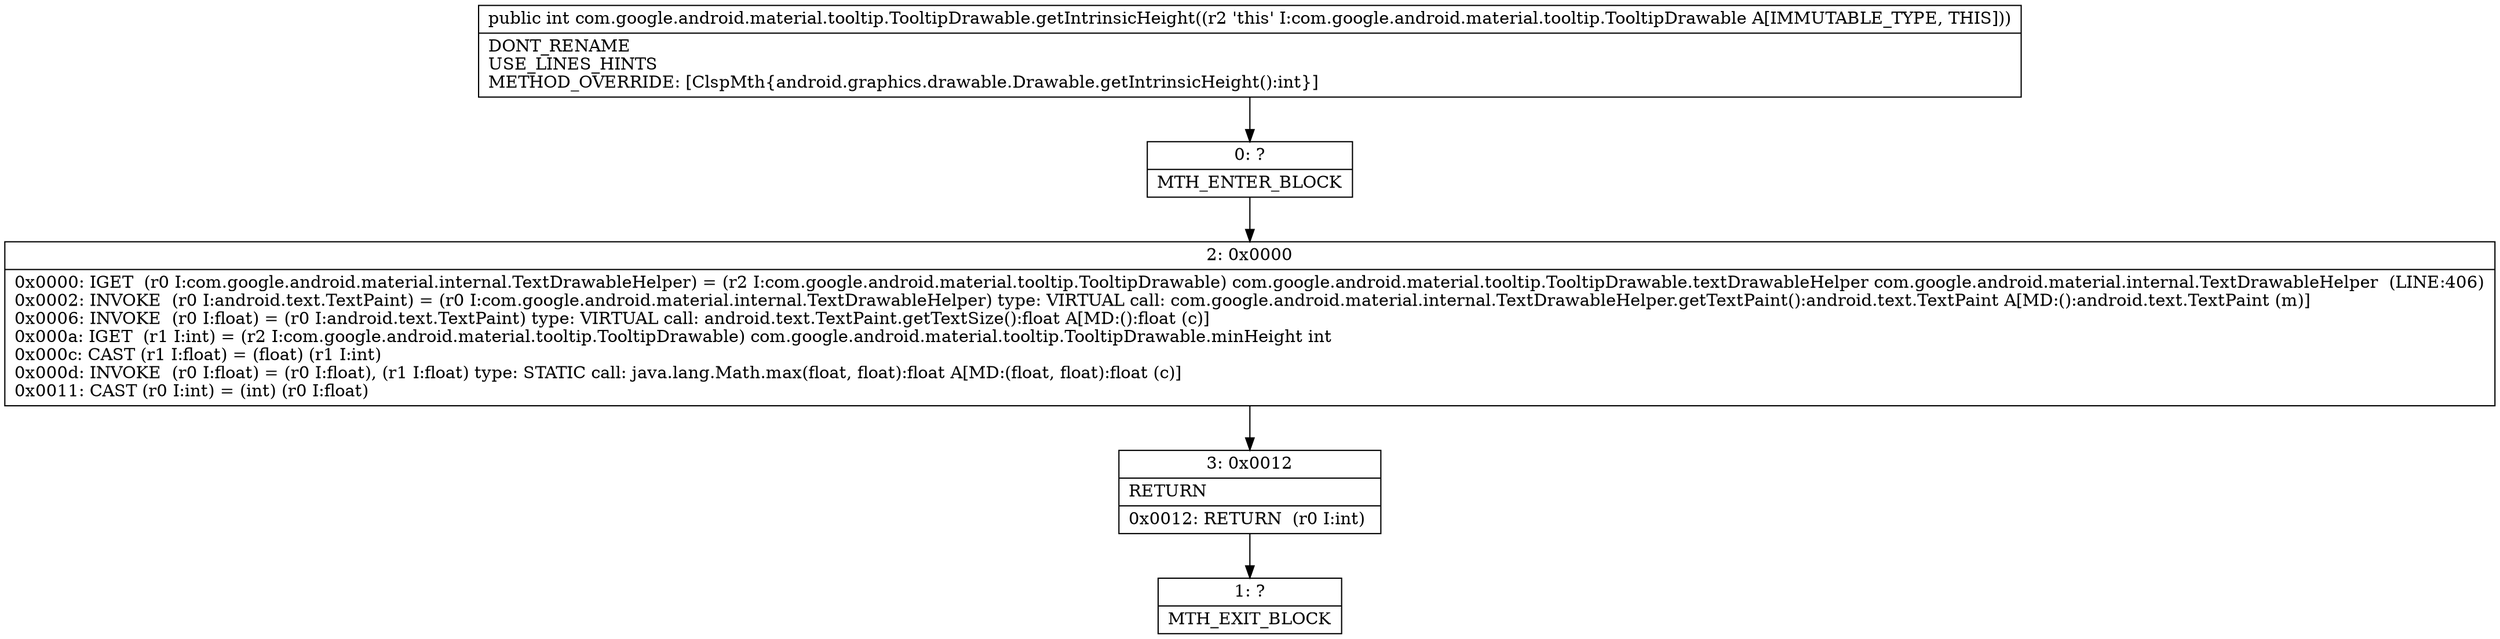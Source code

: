digraph "CFG forcom.google.android.material.tooltip.TooltipDrawable.getIntrinsicHeight()I" {
Node_0 [shape=record,label="{0\:\ ?|MTH_ENTER_BLOCK\l}"];
Node_2 [shape=record,label="{2\:\ 0x0000|0x0000: IGET  (r0 I:com.google.android.material.internal.TextDrawableHelper) = (r2 I:com.google.android.material.tooltip.TooltipDrawable) com.google.android.material.tooltip.TooltipDrawable.textDrawableHelper com.google.android.material.internal.TextDrawableHelper  (LINE:406)\l0x0002: INVOKE  (r0 I:android.text.TextPaint) = (r0 I:com.google.android.material.internal.TextDrawableHelper) type: VIRTUAL call: com.google.android.material.internal.TextDrawableHelper.getTextPaint():android.text.TextPaint A[MD:():android.text.TextPaint (m)]\l0x0006: INVOKE  (r0 I:float) = (r0 I:android.text.TextPaint) type: VIRTUAL call: android.text.TextPaint.getTextSize():float A[MD:():float (c)]\l0x000a: IGET  (r1 I:int) = (r2 I:com.google.android.material.tooltip.TooltipDrawable) com.google.android.material.tooltip.TooltipDrawable.minHeight int \l0x000c: CAST (r1 I:float) = (float) (r1 I:int) \l0x000d: INVOKE  (r0 I:float) = (r0 I:float), (r1 I:float) type: STATIC call: java.lang.Math.max(float, float):float A[MD:(float, float):float (c)]\l0x0011: CAST (r0 I:int) = (int) (r0 I:float) \l}"];
Node_3 [shape=record,label="{3\:\ 0x0012|RETURN\l|0x0012: RETURN  (r0 I:int) \l}"];
Node_1 [shape=record,label="{1\:\ ?|MTH_EXIT_BLOCK\l}"];
MethodNode[shape=record,label="{public int com.google.android.material.tooltip.TooltipDrawable.getIntrinsicHeight((r2 'this' I:com.google.android.material.tooltip.TooltipDrawable A[IMMUTABLE_TYPE, THIS]))  | DONT_RENAME\lUSE_LINES_HINTS\lMETHOD_OVERRIDE: [ClspMth\{android.graphics.drawable.Drawable.getIntrinsicHeight():int\}]\l}"];
MethodNode -> Node_0;Node_0 -> Node_2;
Node_2 -> Node_3;
Node_3 -> Node_1;
}

